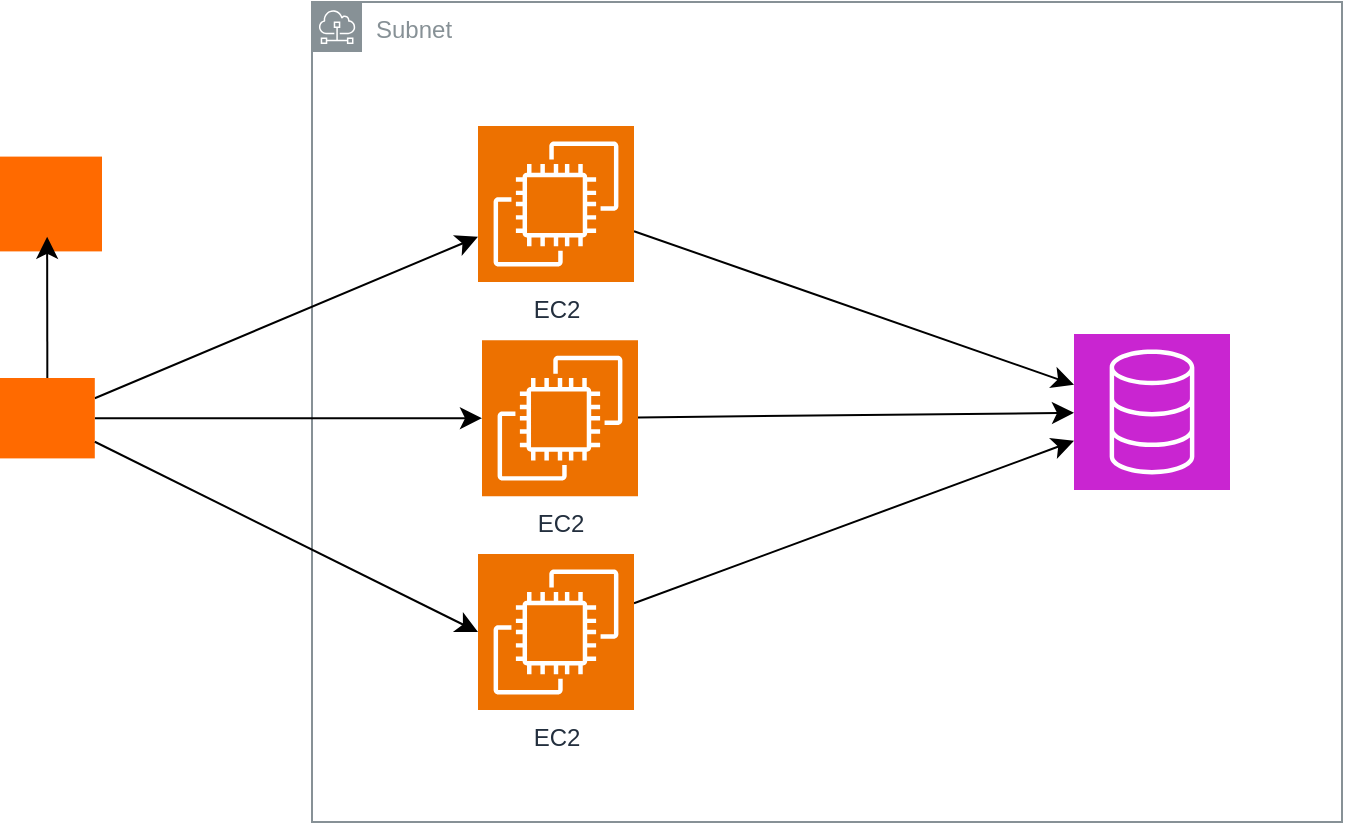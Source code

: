 <mxfile version="27.0.4" pages="2">
  <diagram name="Página-1" id="xnwmlVUI0P3rJxv9uqpm">
    <mxGraphModel dx="2677" dy="655" grid="0" gridSize="10" guides="1" tooltips="1" connect="1" arrows="1" fold="1" page="0" pageScale="1" pageWidth="583" pageHeight="827" math="0" shadow="0">
      <root>
        <mxCell id="0" />
        <mxCell id="1" parent="0" />
        <mxCell id="CF3sWAzzt9UxJ3Tq0tPS-12" value="Subnet" style="sketch=0;outlineConnect=0;gradientColor=none;html=1;whiteSpace=wrap;fontSize=12;fontStyle=0;shape=mxgraph.aws4.group;grIcon=mxgraph.aws4.group_subnet;strokeColor=#879196;fillColor=none;verticalAlign=top;align=left;spacingLeft=30;fontColor=#879196;dashed=0;" vertex="1" parent="1">
          <mxGeometry x="-395" y="40" width="515" height="410" as="geometry" />
        </mxCell>
        <mxCell id="CF3sWAzzt9UxJ3Tq0tPS-15" style="edgeStyle=none;curved=1;rounded=0;orthogonalLoop=1;jettySize=auto;html=1;fontSize=12;startSize=8;endSize=8;" edge="1" parent="1" source="CF3sWAzzt9UxJ3Tq0tPS-3" target="CF3sWAzzt9UxJ3Tq0tPS-13">
          <mxGeometry relative="1" as="geometry" />
        </mxCell>
        <mxCell id="CF3sWAzzt9UxJ3Tq0tPS-3" value="EC2" style="sketch=0;points=[[0,0,0],[0.25,0,0],[0.5,0,0],[0.75,0,0],[1,0,0],[0,1,0],[0.25,1,0],[0.5,1,0],[0.75,1,0],[1,1,0],[0,0.25,0],[0,0.5,0],[0,0.75,0],[1,0.25,0],[1,0.5,0],[1,0.75,0]];outlineConnect=0;fontColor=#232F3E;fillColor=#ED7100;strokeColor=#ffffff;dashed=0;verticalLabelPosition=bottom;verticalAlign=top;align=center;html=1;fontSize=12;fontStyle=0;aspect=fixed;shape=mxgraph.aws4.resourceIcon;resIcon=mxgraph.aws4.ec2;" vertex="1" parent="1">
          <mxGeometry x="-310" y="209.1" width="78" height="78" as="geometry" />
        </mxCell>
        <mxCell id="CF3sWAzzt9UxJ3Tq0tPS-5" style="edgeStyle=none;curved=1;rounded=0;orthogonalLoop=1;jettySize=auto;html=1;fontSize=12;startSize=8;endSize=8;" edge="1" parent="1" source="CF3sWAzzt9UxJ3Tq0tPS-4" target="CF3sWAzzt9UxJ3Tq0tPS-3">
          <mxGeometry relative="1" as="geometry" />
        </mxCell>
        <mxCell id="CF3sWAzzt9UxJ3Tq0tPS-9" style="edgeStyle=none;curved=1;rounded=0;orthogonalLoop=1;jettySize=auto;html=1;fontSize=12;startSize=8;endSize=8;" edge="1" parent="1" source="CF3sWAzzt9UxJ3Tq0tPS-4" target="CF3sWAzzt9UxJ3Tq0tPS-6">
          <mxGeometry relative="1" as="geometry" />
        </mxCell>
        <mxCell id="CF3sWAzzt9UxJ3Tq0tPS-4" value="" style="points=[];aspect=fixed;html=1;align=center;shadow=0;dashed=0;fillColor=#FF6A00;strokeColor=none;shape=mxgraph.alibaba_cloud.alb_application_load_balancer_01;" vertex="1" parent="1">
          <mxGeometry x="-551" y="228" width="47.4" height="40.2" as="geometry" />
        </mxCell>
        <mxCell id="CF3sWAzzt9UxJ3Tq0tPS-14" style="edgeStyle=none;curved=1;rounded=0;orthogonalLoop=1;jettySize=auto;html=1;fontSize=12;startSize=8;endSize=8;" edge="1" parent="1" source="CF3sWAzzt9UxJ3Tq0tPS-6" target="CF3sWAzzt9UxJ3Tq0tPS-13">
          <mxGeometry relative="1" as="geometry" />
        </mxCell>
        <mxCell id="CF3sWAzzt9UxJ3Tq0tPS-6" value="EC2" style="sketch=0;points=[[0,0,0],[0.25,0,0],[0.5,0,0],[0.75,0,0],[1,0,0],[0,1,0],[0.25,1,0],[0.5,1,0],[0.75,1,0],[1,1,0],[0,0.25,0],[0,0.5,0],[0,0.75,0],[1,0.25,0],[1,0.5,0],[1,0.75,0]];outlineConnect=0;fontColor=#232F3E;fillColor=#ED7100;strokeColor=#ffffff;dashed=0;verticalLabelPosition=bottom;verticalAlign=top;align=center;html=1;fontSize=12;fontStyle=0;aspect=fixed;shape=mxgraph.aws4.resourceIcon;resIcon=mxgraph.aws4.ec2;" vertex="1" parent="1">
          <mxGeometry x="-312" y="102" width="78" height="78" as="geometry" />
        </mxCell>
        <mxCell id="CF3sWAzzt9UxJ3Tq0tPS-16" style="edgeStyle=none;curved=1;rounded=0;orthogonalLoop=1;jettySize=auto;html=1;fontSize=12;startSize=8;endSize=8;" edge="1" parent="1" source="CF3sWAzzt9UxJ3Tq0tPS-7" target="CF3sWAzzt9UxJ3Tq0tPS-13">
          <mxGeometry relative="1" as="geometry" />
        </mxCell>
        <mxCell id="CF3sWAzzt9UxJ3Tq0tPS-7" value="EC2" style="sketch=0;points=[[0,0,0],[0.25,0,0],[0.5,0,0],[0.75,0,0],[1,0,0],[0,1,0],[0.25,1,0],[0.5,1,0],[0.75,1,0],[1,1,0],[0,0.25,0],[0,0.5,0],[0,0.75,0],[1,0.25,0],[1,0.5,0],[1,0.75,0]];outlineConnect=0;fontColor=#232F3E;fillColor=#ED7100;strokeColor=#ffffff;dashed=0;verticalLabelPosition=bottom;verticalAlign=top;align=center;html=1;fontSize=12;fontStyle=0;aspect=fixed;shape=mxgraph.aws4.resourceIcon;resIcon=mxgraph.aws4.ec2;" vertex="1" parent="1">
          <mxGeometry x="-312" y="316" width="78" height="78" as="geometry" />
        </mxCell>
        <mxCell id="CF3sWAzzt9UxJ3Tq0tPS-8" style="edgeStyle=none;curved=1;rounded=0;orthogonalLoop=1;jettySize=auto;html=1;entryX=0;entryY=0.5;entryDx=0;entryDy=0;entryPerimeter=0;fontSize=12;startSize=8;endSize=8;" edge="1" parent="1" source="CF3sWAzzt9UxJ3Tq0tPS-4" target="CF3sWAzzt9UxJ3Tq0tPS-7">
          <mxGeometry relative="1" as="geometry" />
        </mxCell>
        <mxCell id="CF3sWAzzt9UxJ3Tq0tPS-13" value="" style="sketch=0;points=[[0,0,0],[0.25,0,0],[0.5,0,0],[0.75,0,0],[1,0,0],[0,1,0],[0.25,1,0],[0.5,1,0],[0.75,1,0],[1,1,0],[0,0.25,0],[0,0.5,0],[0,0.75,0],[1,0.25,0],[1,0.5,0],[1,0.75,0]];outlineConnect=0;fontColor=#232F3E;fillColor=#C925D1;strokeColor=#ffffff;dashed=0;verticalLabelPosition=bottom;verticalAlign=top;align=center;html=1;fontSize=12;fontStyle=0;aspect=fixed;shape=mxgraph.aws4.resourceIcon;resIcon=mxgraph.aws4.database;" vertex="1" parent="1">
          <mxGeometry x="-14" y="206" width="78" height="78" as="geometry" />
        </mxCell>
        <mxCell id="CF3sWAzzt9UxJ3Tq0tPS-17" value="" style="points=[];aspect=fixed;html=1;align=center;shadow=0;dashed=0;fillColor=#FF6A00;strokeColor=none;shape=mxgraph.alibaba_cloud.acms_application_configuration_manangement;" vertex="1" parent="1">
          <mxGeometry x="-551" y="117.3" width="51" height="47.4" as="geometry" />
        </mxCell>
        <mxCell id="CF3sWAzzt9UxJ3Tq0tPS-18" style="edgeStyle=none;curved=1;rounded=0;orthogonalLoop=1;jettySize=auto;html=1;entryX=0.462;entryY=0.846;entryDx=0;entryDy=0;entryPerimeter=0;fontSize=12;startSize=8;endSize=8;" edge="1" parent="1" source="CF3sWAzzt9UxJ3Tq0tPS-4" target="CF3sWAzzt9UxJ3Tq0tPS-17">
          <mxGeometry relative="1" as="geometry" />
        </mxCell>
      </root>
    </mxGraphModel>
  </diagram>
  <diagram id="nN3QZwS4oRSl12EFbzTG" name="Página-2">
    <mxGraphModel grid="0" page="0" gridSize="10" guides="1" tooltips="1" connect="1" arrows="1" fold="1" pageScale="1" pageWidth="583" pageHeight="827" math="0" shadow="0">
      <root>
        <mxCell id="0" />
        <mxCell id="1" parent="0" />
      </root>
    </mxGraphModel>
  </diagram>
</mxfile>
